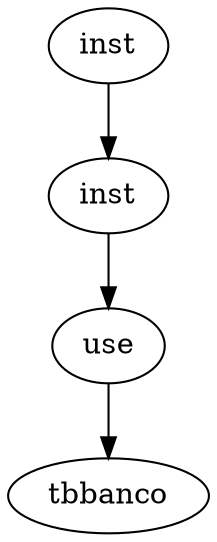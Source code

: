 digraph AST{
node0 [label="inst" shape="oval", color="black"];
node1 [label="inst" shape="oval", color="black"];
node2 [label="use" shape="oval", color="black"];
node3 [label="tbbanco" shape="oval", color="black"];
node0 -> node1;
node1 -> node2;
node2 -> node3;
}